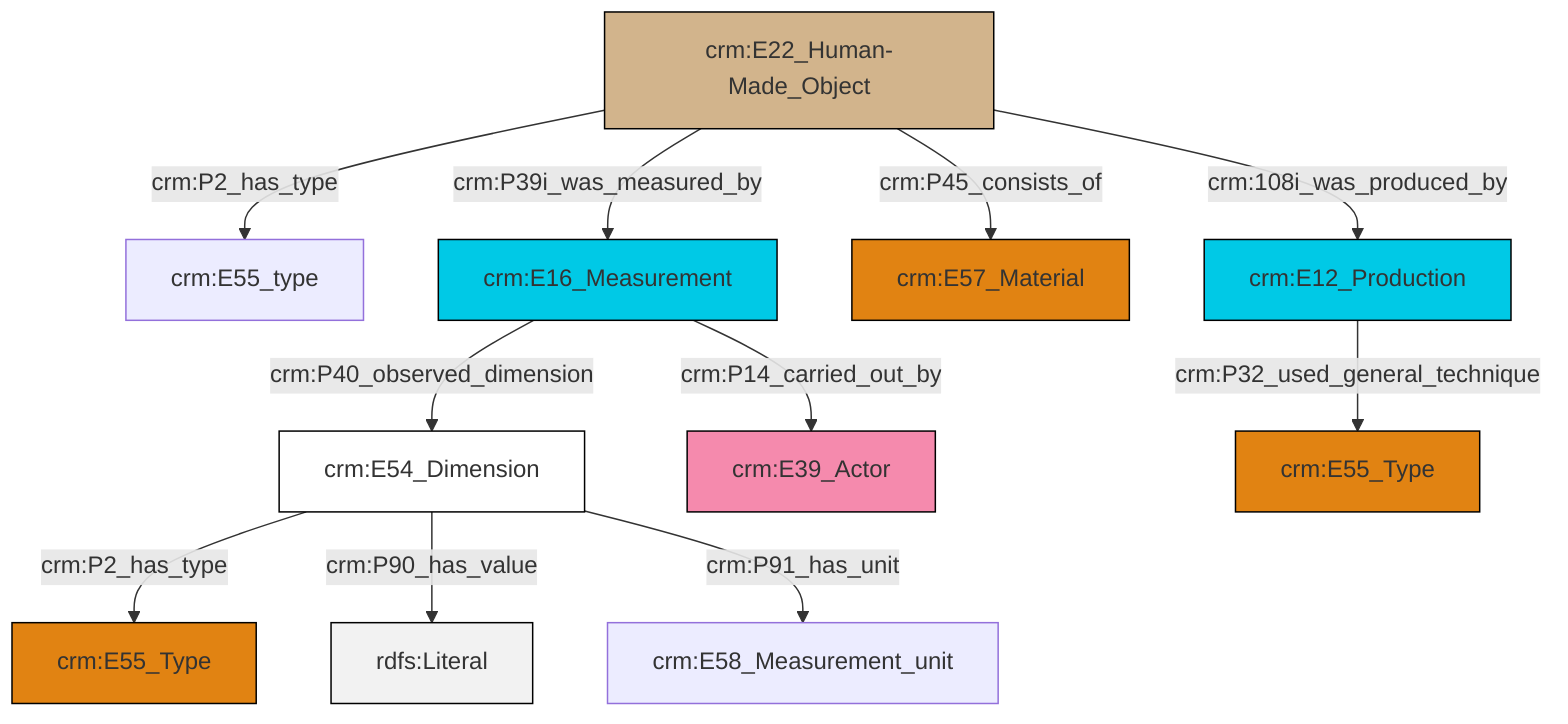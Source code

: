 graph TD
classDef Literal fill:#f2f2f2,stroke:#000000;
classDef CRM_Entity fill:#FFFFFF,stroke:#000000;
classDef Temporal_Entity fill:#00C9E6, stroke:#000000;
classDef Type fill:#E18312, stroke:#000000;
classDef Time-Span fill:#2C9C91, stroke:#000000;
classDef Appellation fill:#FFEB7F, stroke:#000000;
classDef Place fill:#008836, stroke:#000000;
classDef Persistent_Item fill:#B266B2, stroke:#000000;
classDef Conceptual_Object fill:#FFD700, stroke:#000000;
classDef Physical_Thing fill:#D2B48C, stroke:#000000;
classDef Actor fill:#f58aad, stroke:#000000;
classDef PC_Classes fill:#4ce600, stroke:#000000;
classDef Multi fill:#cccccc,stroke:#000000;

0["crm:E54_Dimension"]:::CRM_Entity -->|crm:P2_has_type| 1["crm:E55_Type"]:::Type
2["crm:E22_Human-Made_Object"]:::Physical_Thing -->|crm:P2_has_type| 3["crm:E55_type"]:::Default
0["crm:E54_Dimension"]:::CRM_Entity -->|crm:P90_has_value| 4[rdfs:Literal]:::Literal
0["crm:E54_Dimension"]:::CRM_Entity -->|crm:P91_has_unit| 7["crm:E58_Measurement_unit"]:::Default
9["crm:E16_Measurement"]:::Temporal_Entity -->|crm:P14_carried_out_by| 10["crm:E39_Actor"]:::Actor
2["crm:E22_Human-Made_Object"]:::Physical_Thing -->|crm:P45_consists_of| 11["crm:E57_Material"]:::Type
2["crm:E22_Human-Made_Object"]:::Physical_Thing -->|crm:108i_was_produced_by| 12["crm:E12_Production"]:::Temporal_Entity
12["crm:E12_Production"]:::Temporal_Entity -->|crm:P32_used_general_technique| 15["crm:E55_Type"]:::Type
9["crm:E16_Measurement"]:::Temporal_Entity -->|crm:P40_observed_dimension| 0["crm:E54_Dimension"]:::CRM_Entity
2["crm:E22_Human-Made_Object"]:::Physical_Thing -->|crm:P39i_was_measured_by| 9["crm:E16_Measurement"]:::Temporal_Entity